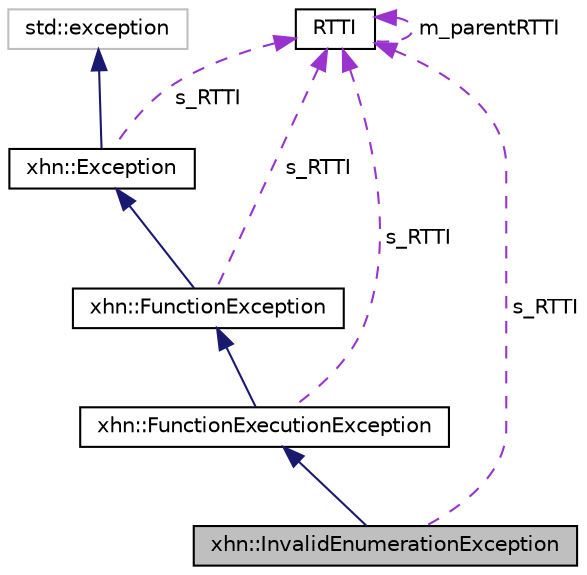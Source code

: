 digraph "xhn::InvalidEnumerationException"
{
  edge [fontname="Helvetica",fontsize="10",labelfontname="Helvetica",labelfontsize="10"];
  node [fontname="Helvetica",fontsize="10",shape=record];
  Node1 [label="xhn::InvalidEnumerationException",height=0.2,width=0.4,color="black", fillcolor="grey75", style="filled", fontcolor="black"];
  Node2 -> Node1 [dir="back",color="midnightblue",fontsize="10",style="solid",fontname="Helvetica"];
  Node2 [label="xhn::FunctionExecutionException",height=0.2,width=0.4,color="black", fillcolor="white", style="filled",URL="$classxhn_1_1_function_execution_exception.html",tooltip="函数执行过程的异常 "];
  Node3 -> Node2 [dir="back",color="midnightblue",fontsize="10",style="solid",fontname="Helvetica"];
  Node3 [label="xhn::FunctionException",height=0.2,width=0.4,color="black", fillcolor="white", style="filled",URL="$classxhn_1_1_function_exception.html",tooltip="函数异常比较严重，直接退出程序 "];
  Node4 -> Node3 [dir="back",color="midnightblue",fontsize="10",style="solid",fontname="Helvetica"];
  Node4 [label="xhn::Exception",height=0.2,width=0.4,color="black", fillcolor="white", style="filled",URL="$classxhn_1_1_exception.html"];
  Node5 -> Node4 [dir="back",color="midnightblue",fontsize="10",style="solid",fontname="Helvetica"];
  Node5 [label="std::exception",height=0.2,width=0.4,color="grey75", fillcolor="white", style="filled"];
  Node6 -> Node4 [dir="back",color="darkorchid3",fontsize="10",style="dashed",label=" s_RTTI" ,fontname="Helvetica"];
  Node6 [label="RTTI",height=0.2,width=0.4,color="black", fillcolor="white", style="filled",URL="$class_r_t_t_i.html"];
  Node6 -> Node6 [dir="back",color="darkorchid3",fontsize="10",style="dashed",label=" m_parentRTTI" ,fontname="Helvetica"];
  Node6 -> Node3 [dir="back",color="darkorchid3",fontsize="10",style="dashed",label=" s_RTTI" ,fontname="Helvetica"];
  Node6 -> Node2 [dir="back",color="darkorchid3",fontsize="10",style="dashed",label=" s_RTTI" ,fontname="Helvetica"];
  Node6 -> Node1 [dir="back",color="darkorchid3",fontsize="10",style="dashed",label=" s_RTTI" ,fontname="Helvetica"];
}
